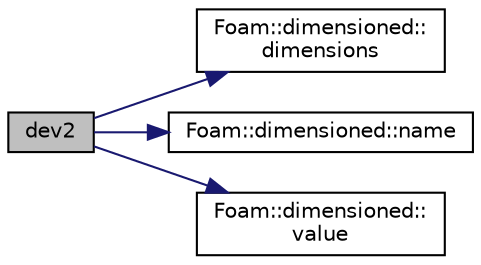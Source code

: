 digraph "dev2"
{
  bgcolor="transparent";
  edge [fontname="Helvetica",fontsize="10",labelfontname="Helvetica",labelfontsize="10"];
  node [fontname="Helvetica",fontsize="10",shape=record];
  rankdir="LR";
  Node44792 [label="dev2",height=0.2,width=0.4,color="black", fillcolor="grey75", style="filled", fontcolor="black"];
  Node44792 -> Node44793 [color="midnightblue",fontsize="10",style="solid",fontname="Helvetica"];
  Node44793 [label="Foam::dimensioned::\ldimensions",height=0.2,width=0.4,color="black",URL="$a27473.html#a512673c2674ca2d38885f1bb5f6994fb",tooltip="Return const reference to dimensions. "];
  Node44792 -> Node44794 [color="midnightblue",fontsize="10",style="solid",fontname="Helvetica"];
  Node44794 [label="Foam::dimensioned::name",height=0.2,width=0.4,color="black",URL="$a27473.html#ade4113569ef0db70665fded275a5e38e",tooltip="Return const reference to name. "];
  Node44792 -> Node44795 [color="midnightblue",fontsize="10",style="solid",fontname="Helvetica"];
  Node44795 [label="Foam::dimensioned::\lvalue",height=0.2,width=0.4,color="black",URL="$a27473.html#a7948200a26c85fc3a83ffa510a91d668",tooltip="Return const reference to value. "];
}
